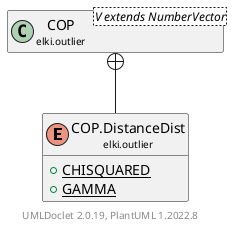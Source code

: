 @startuml
    remove .*\.(Instance|Par|Parameterizer|Factory)$
    set namespaceSeparator none
    hide empty fields
    hide empty methods

    enum "<size:14>COP.DistanceDist\n<size:10>elki.outlier" as elki.outlier.COP.DistanceDist [[COP.DistanceDist.html]] {
        {static} +CHISQUARED
        {static} +GAMMA
    }

    class "<size:14>COP\n<size:10>elki.outlier" as elki.outlier.COP<V extends NumberVector> [[COP.html]]

    elki.outlier.COP +-- elki.outlier.COP.DistanceDist

    center footer UMLDoclet 2.0.19, PlantUML 1.2022.8
@enduml
